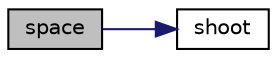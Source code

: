 digraph "space"
{
 // LATEX_PDF_SIZE
  edge [fontname="Helvetica",fontsize="10",labelfontname="Helvetica",labelfontsize="10"];
  node [fontname="Helvetica",fontsize="10",shape=record];
  rankdir="LR";
  Node1 [label="space",height=0.2,width=0.4,color="black", fillcolor="grey75", style="filled", fontcolor="black",tooltip="Function that make the player shoot is space is pressed."];
  Node1 -> Node2 [color="midnightblue",fontsize="10",style="solid",fontname="Helvetica"];
  Node2 [label="shoot",height=0.2,width=0.4,color="black", fillcolor="white", style="filled",URL="$rocket__controller_8c.html#ada059c3d57305096670459ca267e431f",tooltip="Function for shoot a rocket for player and enemy."];
}
